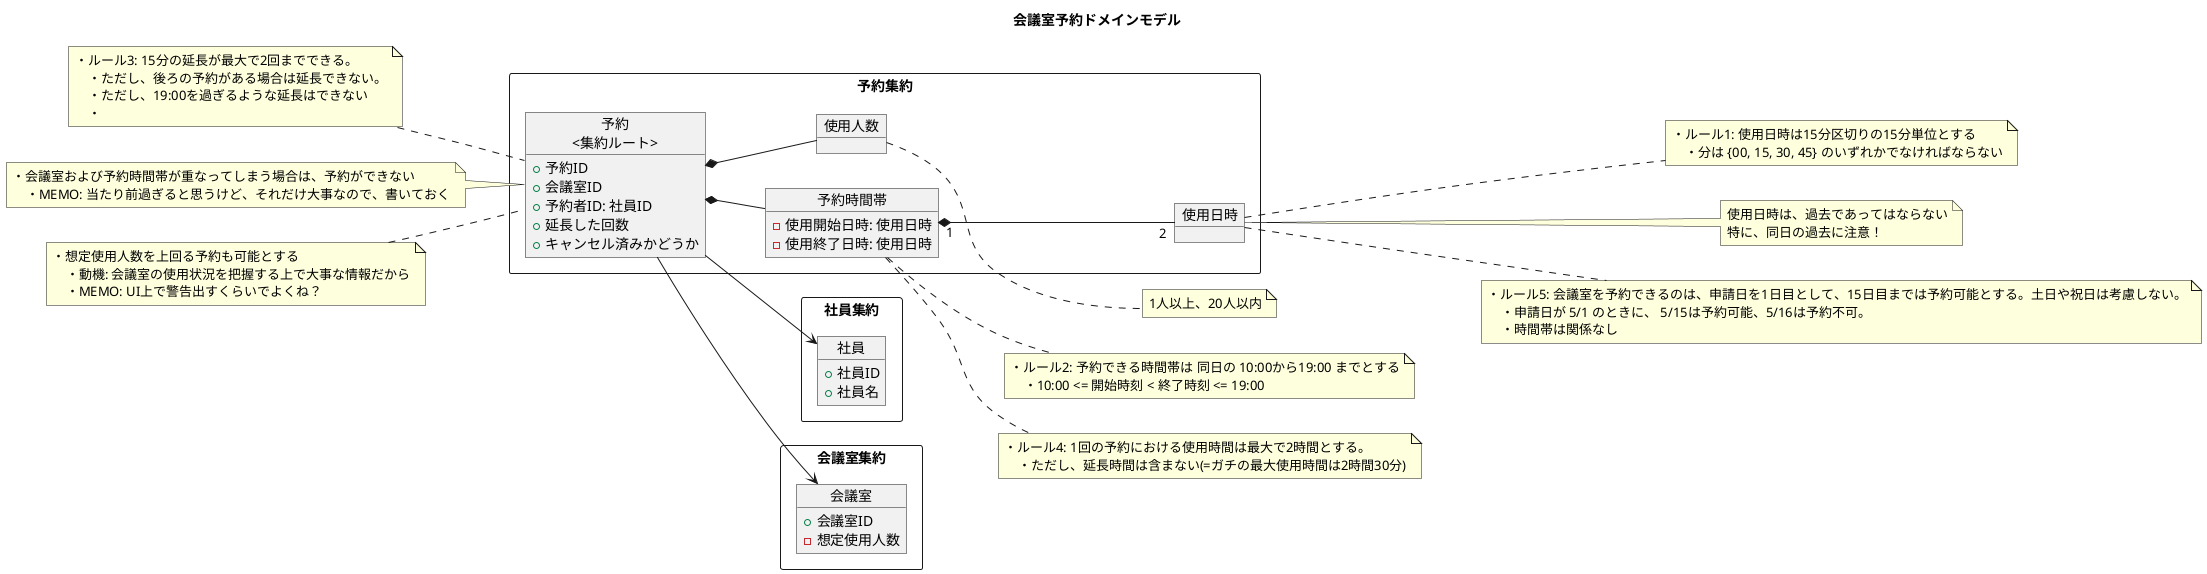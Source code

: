 @startuml

title 会議室予約ドメインモデル

left to right direction

rectangle 社員集約 {
    object 社員 {
        + 社員ID
        + 社員名
    }
}

rectangle 予約集約 {
    object "予約\n<集約ルート>" as c1 {
        + 予約ID
        + 会議室ID
        + 予約者ID: 社員ID
        + 延長した回数
        + キャンセル済みかどうか
    }

    object 使用人数 {
    }

    object 予約時間帯 {
        - 使用開始日時: 使用日時
        - 使用終了日時: 使用日時
    }


    object 使用日時 {
    }
}


rectangle 会議室集約 {
    object 会議室 {
        + 会議室ID
        - 想定使用人数
    }
}


c1 --> 会議室
c1 --> 社員
c1 *-- 使用人数
c1 *-- 予約時間帯
予約時間帯 "1" *-- "2" 使用日時

' ===== 予約 =====
note left of c1
・ルール3: 15分の延長が最大で2回までできる。
    ・ただし、後ろの予約がある場合は延長できない。
    ・ただし、19:00を過ぎるような延長はできない
    ・
end note

note left of c1
・会議室および予約時間帯が重なってしまう場合は、予約ができない
    ・MEMO: 当たり前過ぎると思うけど、それだけ大事なので、書いておく
end note

note left of c1
・想定使用人数を上回る予約も可能とする
    ・動機: 会議室の使用状況を把握する上で大事な情報だから
    ・MEMO: UI上で警告出すくらいでよくね？
end note



' ===== 予約時間帯 =====
note right of 予約時間帯
・ルール2: 予約できる時間帯は 同日の 10:00から19:00 までとする
    ・10:00 <= 開始時刻 < 終了時刻 <= 19:00
end note


note right of 予約時間帯
・ルール4: 1回の予約における使用時間は最大で2時間とする。
    ・ただし、延長時間は含まない(=ガチの最大使用時間は2時間30分)
end note


' ===== 使用日時 =====
note right of 使用日時
・ルール1: 使用日時は15分区切りの15分単位とする
    ・分は {00, 15, 30, 45} のいずれかでなければならない
end note

note right of 使用日時
使用日時は、過去であってはならない
特に、同日の過去に注意！
end note

note right of 使用日時
・ルール5: 会議室を予約できるのは、申請日を1日目として、15日目までは予約可能とする。土日や祝日は考慮しない。
    ・申請日が 5/1 のときに、 5/15は予約可能、5/16は予約不可。
    ・時間帯は関係なし
end note

note right of 使用人数
1人以上、20人以内
end note

@enduml